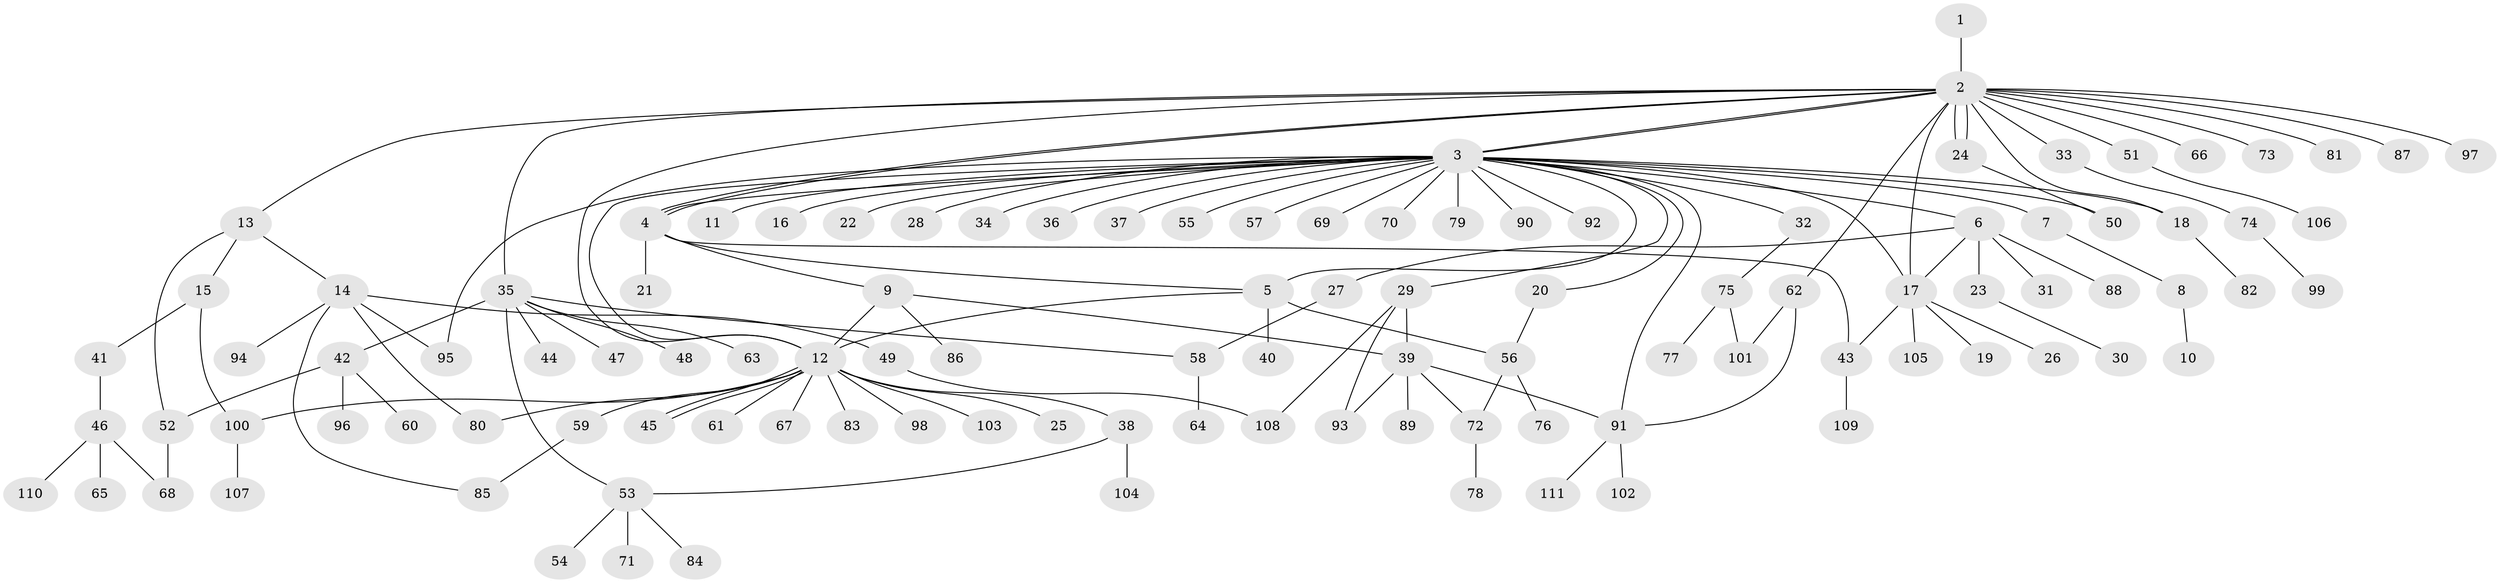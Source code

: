 // Generated by graph-tools (version 1.1) at 2025/26/03/09/25 03:26:09]
// undirected, 111 vertices, 140 edges
graph export_dot {
graph [start="1"]
  node [color=gray90,style=filled];
  1;
  2;
  3;
  4;
  5;
  6;
  7;
  8;
  9;
  10;
  11;
  12;
  13;
  14;
  15;
  16;
  17;
  18;
  19;
  20;
  21;
  22;
  23;
  24;
  25;
  26;
  27;
  28;
  29;
  30;
  31;
  32;
  33;
  34;
  35;
  36;
  37;
  38;
  39;
  40;
  41;
  42;
  43;
  44;
  45;
  46;
  47;
  48;
  49;
  50;
  51;
  52;
  53;
  54;
  55;
  56;
  57;
  58;
  59;
  60;
  61;
  62;
  63;
  64;
  65;
  66;
  67;
  68;
  69;
  70;
  71;
  72;
  73;
  74;
  75;
  76;
  77;
  78;
  79;
  80;
  81;
  82;
  83;
  84;
  85;
  86;
  87;
  88;
  89;
  90;
  91;
  92;
  93;
  94;
  95;
  96;
  97;
  98;
  99;
  100;
  101;
  102;
  103;
  104;
  105;
  106;
  107;
  108;
  109;
  110;
  111;
  1 -- 2;
  2 -- 3;
  2 -- 3;
  2 -- 4;
  2 -- 4;
  2 -- 12;
  2 -- 13;
  2 -- 17;
  2 -- 18;
  2 -- 24;
  2 -- 24;
  2 -- 33;
  2 -- 35;
  2 -- 51;
  2 -- 62;
  2 -- 66;
  2 -- 73;
  2 -- 81;
  2 -- 87;
  2 -- 97;
  3 -- 4;
  3 -- 5;
  3 -- 6;
  3 -- 7;
  3 -- 11;
  3 -- 12;
  3 -- 16;
  3 -- 17;
  3 -- 18;
  3 -- 20;
  3 -- 22;
  3 -- 28;
  3 -- 29;
  3 -- 32;
  3 -- 34;
  3 -- 36;
  3 -- 37;
  3 -- 50;
  3 -- 55;
  3 -- 57;
  3 -- 69;
  3 -- 70;
  3 -- 79;
  3 -- 90;
  3 -- 91;
  3 -- 92;
  3 -- 95;
  4 -- 5;
  4 -- 9;
  4 -- 21;
  4 -- 43;
  5 -- 12;
  5 -- 40;
  5 -- 56;
  6 -- 17;
  6 -- 23;
  6 -- 27;
  6 -- 31;
  6 -- 88;
  7 -- 8;
  8 -- 10;
  9 -- 12;
  9 -- 39;
  9 -- 86;
  12 -- 25;
  12 -- 38;
  12 -- 45;
  12 -- 45;
  12 -- 59;
  12 -- 61;
  12 -- 67;
  12 -- 80;
  12 -- 83;
  12 -- 98;
  12 -- 100;
  12 -- 103;
  13 -- 14;
  13 -- 15;
  13 -- 52;
  14 -- 49;
  14 -- 80;
  14 -- 85;
  14 -- 94;
  14 -- 95;
  15 -- 41;
  15 -- 100;
  17 -- 19;
  17 -- 26;
  17 -- 43;
  17 -- 105;
  18 -- 82;
  20 -- 56;
  23 -- 30;
  24 -- 50;
  27 -- 58;
  29 -- 39;
  29 -- 93;
  29 -- 108;
  32 -- 75;
  33 -- 74;
  35 -- 42;
  35 -- 44;
  35 -- 47;
  35 -- 48;
  35 -- 53;
  35 -- 58;
  35 -- 63;
  38 -- 53;
  38 -- 104;
  39 -- 72;
  39 -- 89;
  39 -- 91;
  39 -- 93;
  41 -- 46;
  42 -- 52;
  42 -- 60;
  42 -- 96;
  43 -- 109;
  46 -- 65;
  46 -- 68;
  46 -- 110;
  49 -- 108;
  51 -- 106;
  52 -- 68;
  53 -- 54;
  53 -- 71;
  53 -- 84;
  56 -- 72;
  56 -- 76;
  58 -- 64;
  59 -- 85;
  62 -- 91;
  62 -- 101;
  72 -- 78;
  74 -- 99;
  75 -- 77;
  75 -- 101;
  91 -- 102;
  91 -- 111;
  100 -- 107;
}
